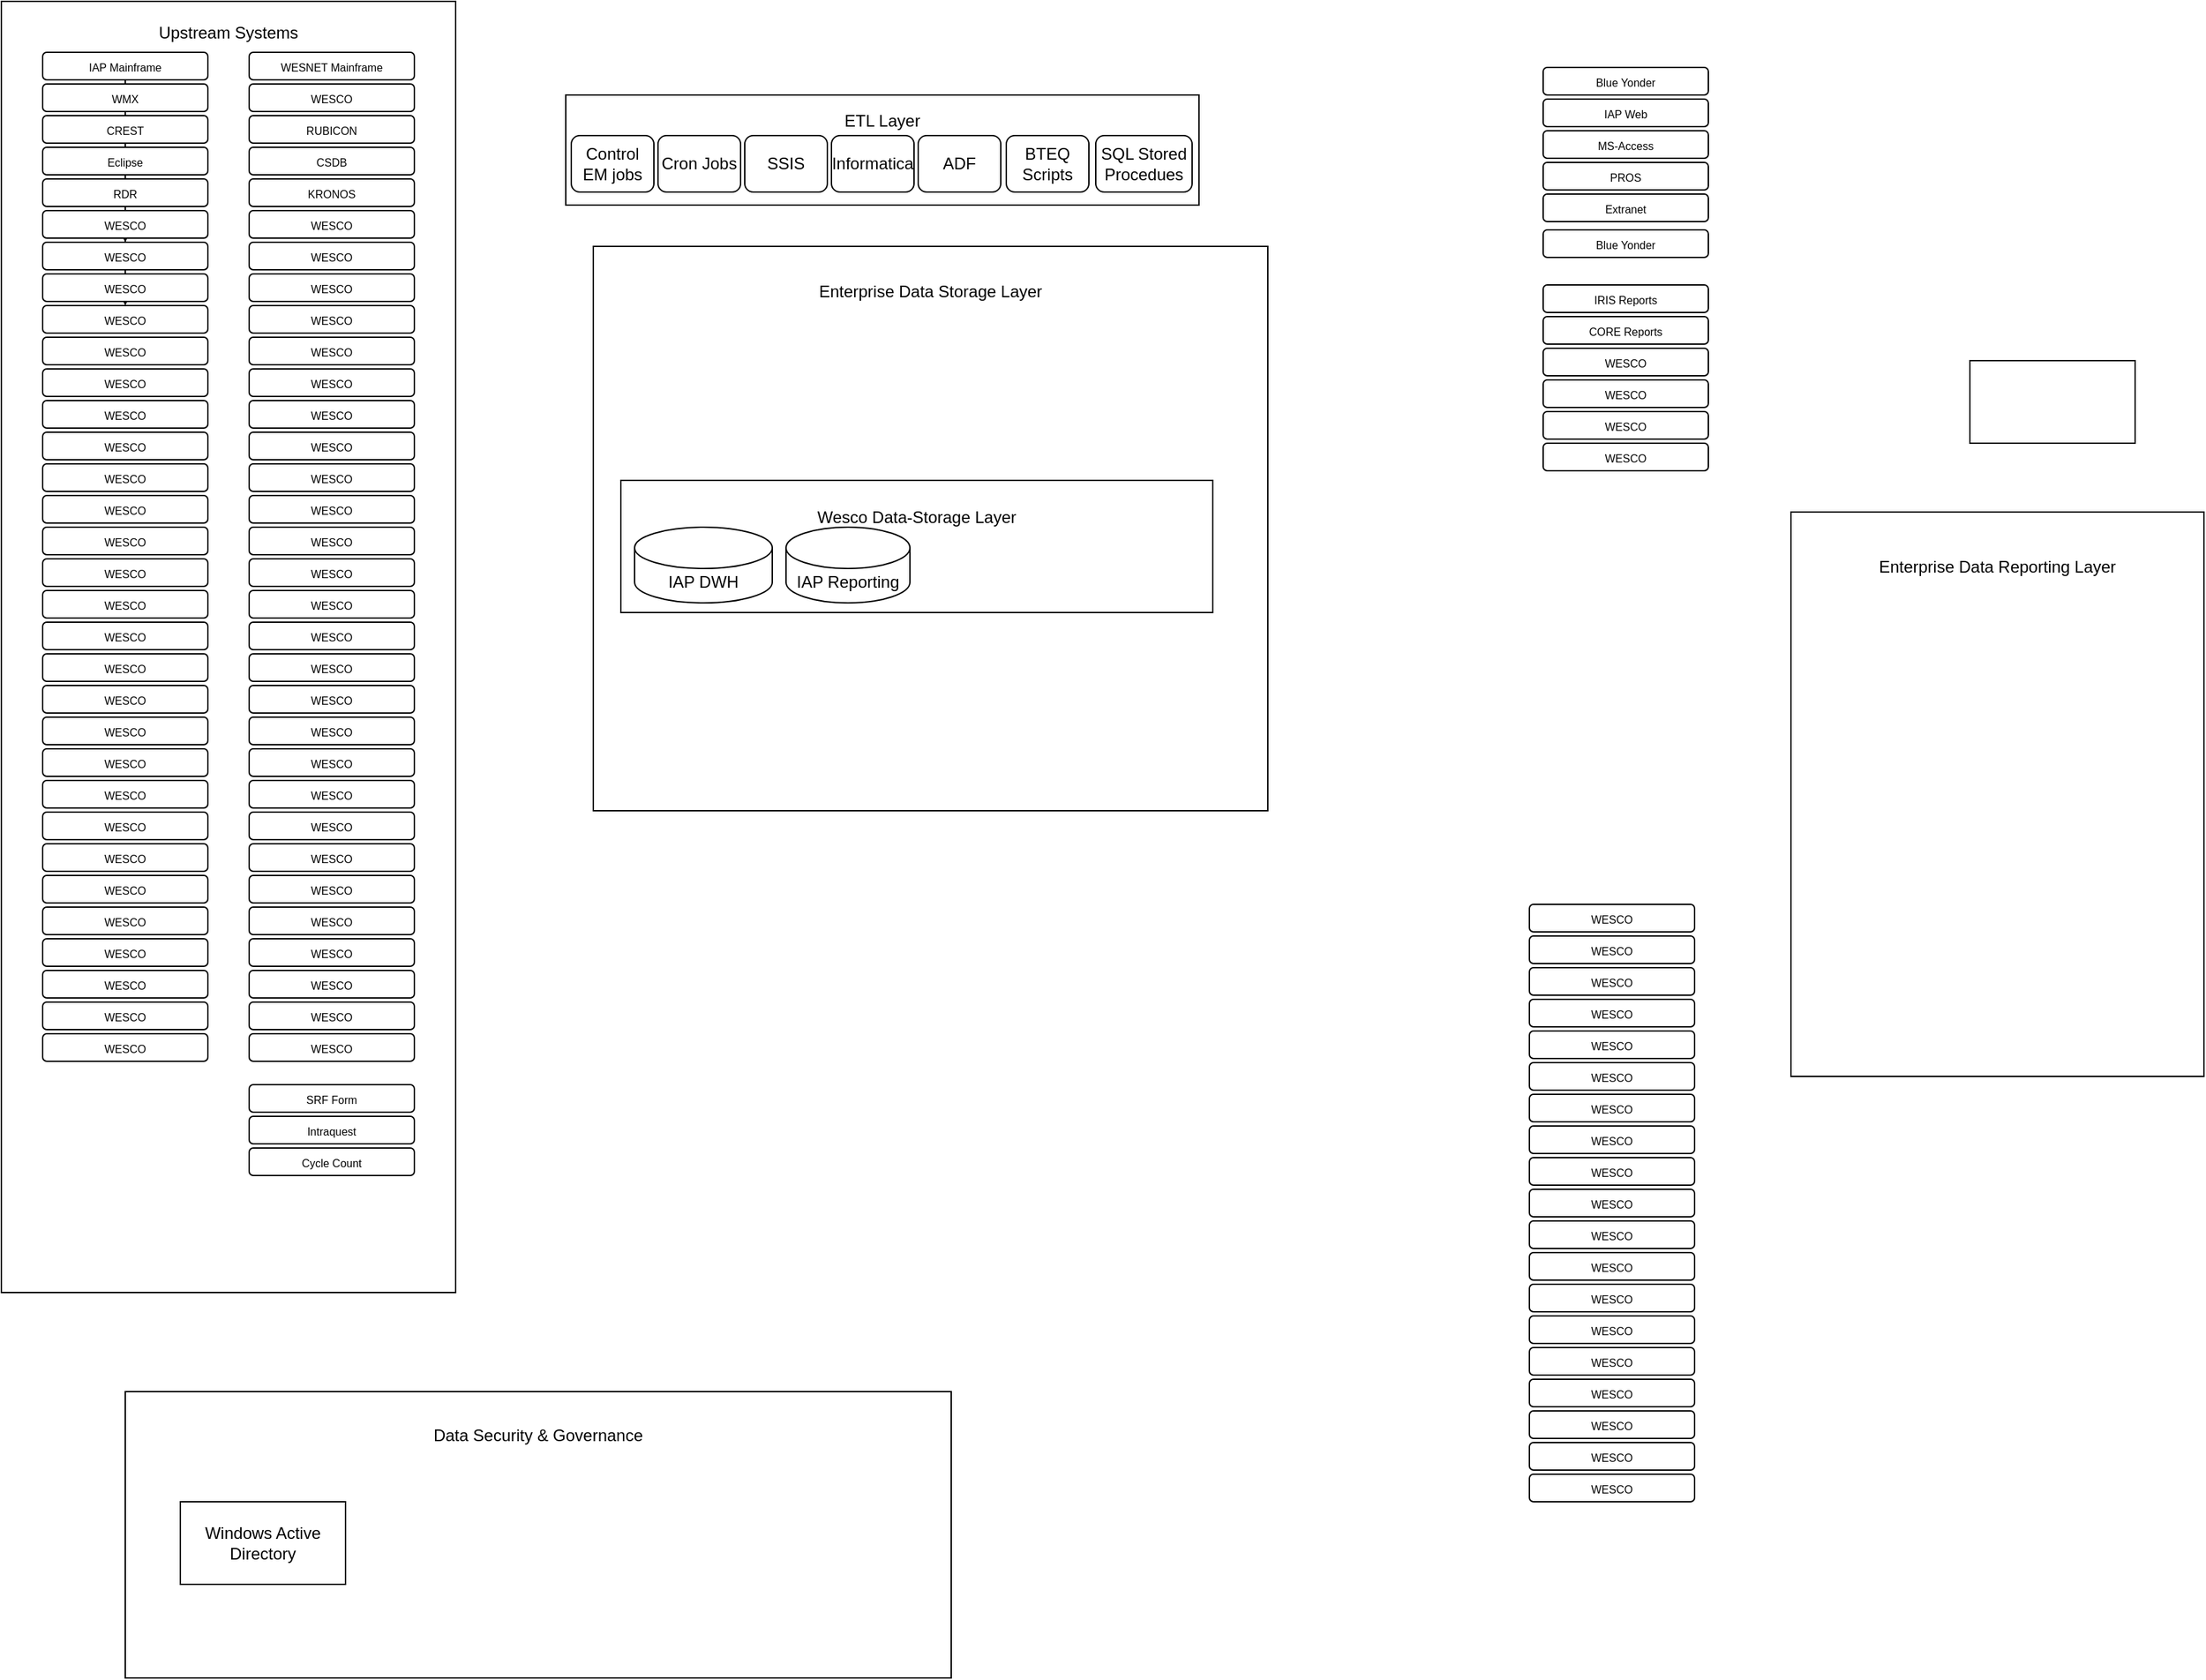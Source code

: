 <mxfile version="21.1.8" type="github">
  <diagram name="Page-1" id="ji-dvn0qjL40lko-ON4k">
    <mxGraphModel dx="1784" dy="596" grid="1" gridSize="10" guides="1" tooltips="1" connect="1" arrows="1" fold="1" page="1" pageScale="1" pageWidth="850" pageHeight="1100" math="0" shadow="0">
      <root>
        <mxCell id="0" />
        <mxCell id="1" parent="0" />
        <mxCell id="TrwFLLRDorfKgAdVW_bD-265" value="Upstream Systems&lt;br&gt;&lt;br&gt;&lt;br&gt;&lt;br&gt;&lt;br&gt;&lt;br&gt;&lt;br&gt;&lt;br&gt;&lt;br&gt;&lt;br&gt;&lt;br&gt;&lt;br&gt;&lt;br&gt;&lt;br&gt;&lt;br&gt;&lt;br&gt;&lt;br&gt;&lt;br&gt;&lt;br&gt;&lt;br&gt;&lt;br&gt;&lt;br&gt;&lt;br&gt;&lt;br&gt;&lt;br&gt;&lt;br&gt;&lt;br&gt;&lt;br&gt;&lt;br&gt;&lt;br&gt;&lt;br&gt;&lt;br&gt;&lt;br&gt;&lt;br&gt;&lt;br&gt;&lt;br&gt;&lt;br&gt;&lt;br&gt;&lt;br&gt;&lt;br&gt;&lt;br&gt;&lt;br&gt;&lt;br&gt;&lt;br&gt;&lt;br&gt;&lt;br&gt;&lt;br&gt;&lt;br&gt;&lt;br&gt;&lt;br&gt;&lt;br&gt;&lt;br&gt;&lt;br&gt;&lt;br&gt;&lt;br&gt;&lt;br&gt;&lt;br&gt;&lt;br&gt;&lt;br&gt;&lt;br&gt;&lt;br&gt;&lt;br&gt;&lt;br&gt;" style="rounded=0;whiteSpace=wrap;html=1;" vertex="1" parent="1">
          <mxGeometry x="-140" y="42" width="330" height="938" as="geometry" />
        </mxCell>
        <mxCell id="TrwFLLRDorfKgAdVW_bD-64" value="" style="edgeStyle=orthogonalEdgeStyle;rounded=0;orthogonalLoop=1;jettySize=auto;html=1;" edge="1" parent="1" source="sN8kw6bikd-ZLt6cQEY8-3" target="TrwFLLRDorfKgAdVW_bD-6">
          <mxGeometry relative="1" as="geometry" />
        </mxCell>
        <mxCell id="sN8kw6bikd-ZLt6cQEY8-3" value="&lt;font style=&quot;font-size: 8px;&quot;&gt;IAP Mainframe&lt;/font&gt;" style="rounded=1;whiteSpace=wrap;html=1;" parent="1" vertex="1">
          <mxGeometry x="-110" y="79" width="120" height="20" as="geometry" />
        </mxCell>
        <mxCell id="TrwFLLRDorfKgAdVW_bD-1" value="&lt;font style=&quot;font-size: 8px;&quot;&gt;WMX&lt;/font&gt;" style="rounded=1;whiteSpace=wrap;html=1;" vertex="1" parent="1">
          <mxGeometry x="-110" y="102" width="120" height="20" as="geometry" />
        </mxCell>
        <mxCell id="TrwFLLRDorfKgAdVW_bD-65" value="" style="edgeStyle=orthogonalEdgeStyle;rounded=0;orthogonalLoop=1;jettySize=auto;html=1;" edge="1" parent="1" source="TrwFLLRDorfKgAdVW_bD-2" target="TrwFLLRDorfKgAdVW_bD-8">
          <mxGeometry relative="1" as="geometry" />
        </mxCell>
        <mxCell id="TrwFLLRDorfKgAdVW_bD-2" value="&lt;font style=&quot;font-size: 8px;&quot;&gt;CREST&lt;/font&gt;" style="rounded=1;whiteSpace=wrap;html=1;" vertex="1" parent="1">
          <mxGeometry x="-110" y="125" width="120" height="20" as="geometry" />
        </mxCell>
        <mxCell id="TrwFLLRDorfKgAdVW_bD-3" value="&lt;font style=&quot;font-size: 8px;&quot;&gt;Eclipse&lt;/font&gt;" style="rounded=1;whiteSpace=wrap;html=1;" vertex="1" parent="1">
          <mxGeometry x="-110" y="148" width="120" height="20" as="geometry" />
        </mxCell>
        <mxCell id="TrwFLLRDorfKgAdVW_bD-4" value="&lt;font style=&quot;font-size: 8px;&quot;&gt;RDR&lt;/font&gt;" style="rounded=1;whiteSpace=wrap;html=1;" vertex="1" parent="1">
          <mxGeometry x="-110" y="171" width="120" height="20" as="geometry" />
        </mxCell>
        <mxCell id="TrwFLLRDorfKgAdVW_bD-5" value="&lt;font style=&quot;font-size: 8px;&quot;&gt;WESCO&lt;/font&gt;" style="rounded=1;whiteSpace=wrap;html=1;" vertex="1" parent="1">
          <mxGeometry x="-110" y="194" width="120" height="20" as="geometry" />
        </mxCell>
        <mxCell id="TrwFLLRDorfKgAdVW_bD-6" value="&lt;font style=&quot;font-size: 8px;&quot;&gt;WESCO&lt;/font&gt;" style="rounded=1;whiteSpace=wrap;html=1;" vertex="1" parent="1">
          <mxGeometry x="-110" y="217" width="120" height="20" as="geometry" />
        </mxCell>
        <mxCell id="TrwFLLRDorfKgAdVW_bD-7" value="&lt;font style=&quot;font-size: 8px;&quot;&gt;WESCO&lt;/font&gt;" style="rounded=1;whiteSpace=wrap;html=1;" vertex="1" parent="1">
          <mxGeometry x="-110" y="240" width="120" height="20" as="geometry" />
        </mxCell>
        <mxCell id="TrwFLLRDorfKgAdVW_bD-8" value="&lt;font style=&quot;font-size: 8px;&quot;&gt;WESCO&lt;/font&gt;" style="rounded=1;whiteSpace=wrap;html=1;" vertex="1" parent="1">
          <mxGeometry x="-110" y="263" width="120" height="20" as="geometry" />
        </mxCell>
        <mxCell id="TrwFLLRDorfKgAdVW_bD-9" value="&lt;font style=&quot;font-size: 8px;&quot;&gt;WESCO&lt;/font&gt;" style="rounded=1;whiteSpace=wrap;html=1;" vertex="1" parent="1">
          <mxGeometry x="-110" y="286" width="120" height="20" as="geometry" />
        </mxCell>
        <mxCell id="TrwFLLRDorfKgAdVW_bD-10" value="&lt;font style=&quot;font-size: 8px;&quot;&gt;WESCO&lt;/font&gt;" style="rounded=1;whiteSpace=wrap;html=1;" vertex="1" parent="1">
          <mxGeometry x="-110" y="309" width="120" height="20" as="geometry" />
        </mxCell>
        <mxCell id="TrwFLLRDorfKgAdVW_bD-11" value="&lt;font style=&quot;font-size: 8px;&quot;&gt;WESCO&lt;/font&gt;" style="rounded=1;whiteSpace=wrap;html=1;" vertex="1" parent="1">
          <mxGeometry x="-110" y="332" width="120" height="20" as="geometry" />
        </mxCell>
        <mxCell id="TrwFLLRDorfKgAdVW_bD-12" value="&lt;font style=&quot;font-size: 8px;&quot;&gt;WESCO&lt;/font&gt;" style="rounded=1;whiteSpace=wrap;html=1;" vertex="1" parent="1">
          <mxGeometry x="-110" y="355" width="120" height="20" as="geometry" />
        </mxCell>
        <mxCell id="TrwFLLRDorfKgAdVW_bD-13" value="&lt;font style=&quot;font-size: 8px;&quot;&gt;WESCO&lt;/font&gt;" style="rounded=1;whiteSpace=wrap;html=1;" vertex="1" parent="1">
          <mxGeometry x="-110" y="378" width="120" height="20" as="geometry" />
        </mxCell>
        <mxCell id="TrwFLLRDorfKgAdVW_bD-14" value="&lt;font style=&quot;font-size: 8px;&quot;&gt;WESCO&lt;/font&gt;" style="rounded=1;whiteSpace=wrap;html=1;" vertex="1" parent="1">
          <mxGeometry x="-110" y="401" width="120" height="20" as="geometry" />
        </mxCell>
        <mxCell id="TrwFLLRDorfKgAdVW_bD-15" value="&lt;font style=&quot;font-size: 8px;&quot;&gt;WESCO&lt;/font&gt;" style="rounded=1;whiteSpace=wrap;html=1;" vertex="1" parent="1">
          <mxGeometry x="-110" y="424" width="120" height="20" as="geometry" />
        </mxCell>
        <mxCell id="TrwFLLRDorfKgAdVW_bD-16" value="&lt;font style=&quot;font-size: 8px;&quot;&gt;WESCO&lt;/font&gt;" style="rounded=1;whiteSpace=wrap;html=1;" vertex="1" parent="1">
          <mxGeometry x="-110" y="447" width="120" height="20" as="geometry" />
        </mxCell>
        <mxCell id="TrwFLLRDorfKgAdVW_bD-17" value="&lt;font style=&quot;font-size: 8px;&quot;&gt;WESCO&lt;/font&gt;" style="rounded=1;whiteSpace=wrap;html=1;" vertex="1" parent="1">
          <mxGeometry x="-110" y="470" width="120" height="20" as="geometry" />
        </mxCell>
        <mxCell id="TrwFLLRDorfKgAdVW_bD-18" value="&lt;font style=&quot;font-size: 8px;&quot;&gt;WESCO&lt;/font&gt;" style="rounded=1;whiteSpace=wrap;html=1;" vertex="1" parent="1">
          <mxGeometry x="-110" y="493" width="120" height="20" as="geometry" />
        </mxCell>
        <mxCell id="TrwFLLRDorfKgAdVW_bD-19" value="&lt;font style=&quot;font-size: 8px;&quot;&gt;WESCO&lt;/font&gt;" style="rounded=1;whiteSpace=wrap;html=1;" vertex="1" parent="1">
          <mxGeometry x="-110" y="516" width="120" height="20" as="geometry" />
        </mxCell>
        <mxCell id="TrwFLLRDorfKgAdVW_bD-20" value="&lt;font style=&quot;font-size: 8px;&quot;&gt;WESCO&lt;/font&gt;" style="rounded=1;whiteSpace=wrap;html=1;" vertex="1" parent="1">
          <mxGeometry x="-110" y="539" width="120" height="20" as="geometry" />
        </mxCell>
        <mxCell id="TrwFLLRDorfKgAdVW_bD-21" value="&lt;font style=&quot;font-size: 8px;&quot;&gt;WESCO&lt;/font&gt;" style="rounded=1;whiteSpace=wrap;html=1;" vertex="1" parent="1">
          <mxGeometry x="-110" y="562" width="120" height="20" as="geometry" />
        </mxCell>
        <mxCell id="TrwFLLRDorfKgAdVW_bD-22" value="&lt;font style=&quot;font-size: 8px;&quot;&gt;WESCO&lt;/font&gt;" style="rounded=1;whiteSpace=wrap;html=1;" vertex="1" parent="1">
          <mxGeometry x="-110" y="585" width="120" height="20" as="geometry" />
        </mxCell>
        <mxCell id="TrwFLLRDorfKgAdVW_bD-23" value="&lt;font style=&quot;font-size: 8px;&quot;&gt;WESCO&lt;/font&gt;" style="rounded=1;whiteSpace=wrap;html=1;" vertex="1" parent="1">
          <mxGeometry x="-110" y="608" width="120" height="20" as="geometry" />
        </mxCell>
        <mxCell id="TrwFLLRDorfKgAdVW_bD-24" value="&lt;font style=&quot;font-size: 8px;&quot;&gt;WESCO&lt;/font&gt;" style="rounded=1;whiteSpace=wrap;html=1;" vertex="1" parent="1">
          <mxGeometry x="-110" y="631" width="120" height="20" as="geometry" />
        </mxCell>
        <mxCell id="TrwFLLRDorfKgAdVW_bD-25" value="&lt;font style=&quot;font-size: 8px;&quot;&gt;WESCO&lt;/font&gt;" style="rounded=1;whiteSpace=wrap;html=1;" vertex="1" parent="1">
          <mxGeometry x="-110" y="654" width="120" height="20" as="geometry" />
        </mxCell>
        <mxCell id="TrwFLLRDorfKgAdVW_bD-26" value="&lt;font style=&quot;font-size: 8px;&quot;&gt;WESCO&lt;/font&gt;" style="rounded=1;whiteSpace=wrap;html=1;" vertex="1" parent="1">
          <mxGeometry x="-110" y="677" width="120" height="20" as="geometry" />
        </mxCell>
        <mxCell id="TrwFLLRDorfKgAdVW_bD-27" value="&lt;font style=&quot;font-size: 8px;&quot;&gt;WESCO&lt;/font&gt;" style="rounded=1;whiteSpace=wrap;html=1;" vertex="1" parent="1">
          <mxGeometry x="-110" y="700" width="120" height="20" as="geometry" />
        </mxCell>
        <mxCell id="TrwFLLRDorfKgAdVW_bD-28" value="&lt;font style=&quot;font-size: 8px;&quot;&gt;WESCO&lt;/font&gt;" style="rounded=1;whiteSpace=wrap;html=1;" vertex="1" parent="1">
          <mxGeometry x="-110" y="723" width="120" height="20" as="geometry" />
        </mxCell>
        <mxCell id="TrwFLLRDorfKgAdVW_bD-29" value="&lt;font style=&quot;font-size: 8px;&quot;&gt;WESCO&lt;/font&gt;" style="rounded=1;whiteSpace=wrap;html=1;" vertex="1" parent="1">
          <mxGeometry x="-110" y="746" width="120" height="20" as="geometry" />
        </mxCell>
        <mxCell id="TrwFLLRDorfKgAdVW_bD-30" value="&lt;font style=&quot;font-size: 8px;&quot;&gt;WESCO&lt;/font&gt;" style="rounded=1;whiteSpace=wrap;html=1;" vertex="1" parent="1">
          <mxGeometry x="-110" y="769" width="120" height="20" as="geometry" />
        </mxCell>
        <mxCell id="TrwFLLRDorfKgAdVW_bD-31" value="&lt;font style=&quot;font-size: 8px;&quot;&gt;WESCO&lt;/font&gt;" style="rounded=1;whiteSpace=wrap;html=1;" vertex="1" parent="1">
          <mxGeometry x="-110" y="792" width="120" height="20" as="geometry" />
        </mxCell>
        <mxCell id="TrwFLLRDorfKgAdVW_bD-32" value="&lt;font style=&quot;font-size: 8px;&quot;&gt;WESNET Mainframe&lt;/font&gt;" style="rounded=1;whiteSpace=wrap;html=1;" vertex="1" parent="1">
          <mxGeometry x="40" y="79" width="120" height="20" as="geometry" />
        </mxCell>
        <mxCell id="TrwFLLRDorfKgAdVW_bD-33" value="&lt;font style=&quot;font-size: 8px;&quot;&gt;WESCO&lt;/font&gt;" style="rounded=1;whiteSpace=wrap;html=1;" vertex="1" parent="1">
          <mxGeometry x="40" y="102" width="120" height="20" as="geometry" />
        </mxCell>
        <mxCell id="TrwFLLRDorfKgAdVW_bD-34" value="&lt;font style=&quot;font-size: 8px;&quot;&gt;RUBICON&lt;/font&gt;" style="rounded=1;whiteSpace=wrap;html=1;" vertex="1" parent="1">
          <mxGeometry x="40" y="125" width="120" height="20" as="geometry" />
        </mxCell>
        <mxCell id="TrwFLLRDorfKgAdVW_bD-35" value="&lt;font style=&quot;font-size: 8px;&quot;&gt;CSDB&lt;/font&gt;" style="rounded=1;whiteSpace=wrap;html=1;" vertex="1" parent="1">
          <mxGeometry x="40" y="148" width="120" height="20" as="geometry" />
        </mxCell>
        <mxCell id="TrwFLLRDorfKgAdVW_bD-36" value="&lt;font style=&quot;font-size: 8px;&quot;&gt;KRONOS&lt;/font&gt;" style="rounded=1;whiteSpace=wrap;html=1;" vertex="1" parent="1">
          <mxGeometry x="40" y="171" width="120" height="20" as="geometry" />
        </mxCell>
        <mxCell id="TrwFLLRDorfKgAdVW_bD-37" value="&lt;font style=&quot;font-size: 8px;&quot;&gt;WESCO&lt;/font&gt;" style="rounded=1;whiteSpace=wrap;html=1;" vertex="1" parent="1">
          <mxGeometry x="40" y="194" width="120" height="20" as="geometry" />
        </mxCell>
        <mxCell id="TrwFLLRDorfKgAdVW_bD-38" value="&lt;font style=&quot;font-size: 8px;&quot;&gt;WESCO&lt;/font&gt;" style="rounded=1;whiteSpace=wrap;html=1;" vertex="1" parent="1">
          <mxGeometry x="40" y="217" width="120" height="20" as="geometry" />
        </mxCell>
        <mxCell id="TrwFLLRDorfKgAdVW_bD-39" value="&lt;font style=&quot;font-size: 8px;&quot;&gt;WESCO&lt;/font&gt;" style="rounded=1;whiteSpace=wrap;html=1;" vertex="1" parent="1">
          <mxGeometry x="40" y="240" width="120" height="20" as="geometry" />
        </mxCell>
        <mxCell id="TrwFLLRDorfKgAdVW_bD-40" value="&lt;font style=&quot;font-size: 8px;&quot;&gt;WESCO&lt;/font&gt;" style="rounded=1;whiteSpace=wrap;html=1;" vertex="1" parent="1">
          <mxGeometry x="40" y="263" width="120" height="20" as="geometry" />
        </mxCell>
        <mxCell id="TrwFLLRDorfKgAdVW_bD-41" value="&lt;font style=&quot;font-size: 8px;&quot;&gt;WESCO&lt;/font&gt;" style="rounded=1;whiteSpace=wrap;html=1;" vertex="1" parent="1">
          <mxGeometry x="40" y="286" width="120" height="20" as="geometry" />
        </mxCell>
        <mxCell id="TrwFLLRDorfKgAdVW_bD-42" value="&lt;font style=&quot;font-size: 8px;&quot;&gt;WESCO&lt;/font&gt;" style="rounded=1;whiteSpace=wrap;html=1;" vertex="1" parent="1">
          <mxGeometry x="40" y="309" width="120" height="20" as="geometry" />
        </mxCell>
        <mxCell id="TrwFLLRDorfKgAdVW_bD-43" value="&lt;font style=&quot;font-size: 8px;&quot;&gt;WESCO&lt;/font&gt;" style="rounded=1;whiteSpace=wrap;html=1;" vertex="1" parent="1">
          <mxGeometry x="40" y="332" width="120" height="20" as="geometry" />
        </mxCell>
        <mxCell id="TrwFLLRDorfKgAdVW_bD-44" value="&lt;font style=&quot;font-size: 8px;&quot;&gt;WESCO&lt;/font&gt;" style="rounded=1;whiteSpace=wrap;html=1;" vertex="1" parent="1">
          <mxGeometry x="40" y="355" width="120" height="20" as="geometry" />
        </mxCell>
        <mxCell id="TrwFLLRDorfKgAdVW_bD-45" value="&lt;font style=&quot;font-size: 8px;&quot;&gt;WESCO&lt;/font&gt;" style="rounded=1;whiteSpace=wrap;html=1;" vertex="1" parent="1">
          <mxGeometry x="40" y="378" width="120" height="20" as="geometry" />
        </mxCell>
        <mxCell id="TrwFLLRDorfKgAdVW_bD-46" value="&lt;font style=&quot;font-size: 8px;&quot;&gt;WESCO&lt;/font&gt;" style="rounded=1;whiteSpace=wrap;html=1;" vertex="1" parent="1">
          <mxGeometry x="40" y="401" width="120" height="20" as="geometry" />
        </mxCell>
        <mxCell id="TrwFLLRDorfKgAdVW_bD-47" value="&lt;font style=&quot;font-size: 8px;&quot;&gt;WESCO&lt;/font&gt;" style="rounded=1;whiteSpace=wrap;html=1;" vertex="1" parent="1">
          <mxGeometry x="40" y="424" width="120" height="20" as="geometry" />
        </mxCell>
        <mxCell id="TrwFLLRDorfKgAdVW_bD-48" value="&lt;font style=&quot;font-size: 8px;&quot;&gt;WESCO&lt;/font&gt;" style="rounded=1;whiteSpace=wrap;html=1;" vertex="1" parent="1">
          <mxGeometry x="40" y="447" width="120" height="20" as="geometry" />
        </mxCell>
        <mxCell id="TrwFLLRDorfKgAdVW_bD-49" value="&lt;font style=&quot;font-size: 8px;&quot;&gt;WESCO&lt;/font&gt;" style="rounded=1;whiteSpace=wrap;html=1;" vertex="1" parent="1">
          <mxGeometry x="40" y="470" width="120" height="20" as="geometry" />
        </mxCell>
        <mxCell id="TrwFLLRDorfKgAdVW_bD-50" value="&lt;font style=&quot;font-size: 8px;&quot;&gt;WESCO&lt;/font&gt;" style="rounded=1;whiteSpace=wrap;html=1;" vertex="1" parent="1">
          <mxGeometry x="40" y="493" width="120" height="20" as="geometry" />
        </mxCell>
        <mxCell id="TrwFLLRDorfKgAdVW_bD-51" value="&lt;font style=&quot;font-size: 8px;&quot;&gt;WESCO&lt;/font&gt;" style="rounded=1;whiteSpace=wrap;html=1;" vertex="1" parent="1">
          <mxGeometry x="40" y="516" width="120" height="20" as="geometry" />
        </mxCell>
        <mxCell id="TrwFLLRDorfKgAdVW_bD-52" value="&lt;font style=&quot;font-size: 8px;&quot;&gt;WESCO&lt;/font&gt;" style="rounded=1;whiteSpace=wrap;html=1;" vertex="1" parent="1">
          <mxGeometry x="40" y="539" width="120" height="20" as="geometry" />
        </mxCell>
        <mxCell id="TrwFLLRDorfKgAdVW_bD-53" value="&lt;font style=&quot;font-size: 8px;&quot;&gt;WESCO&lt;/font&gt;" style="rounded=1;whiteSpace=wrap;html=1;" vertex="1" parent="1">
          <mxGeometry x="40" y="562" width="120" height="20" as="geometry" />
        </mxCell>
        <mxCell id="TrwFLLRDorfKgAdVW_bD-54" value="&lt;font style=&quot;font-size: 8px;&quot;&gt;WESCO&lt;/font&gt;" style="rounded=1;whiteSpace=wrap;html=1;" vertex="1" parent="1">
          <mxGeometry x="40" y="585" width="120" height="20" as="geometry" />
        </mxCell>
        <mxCell id="TrwFLLRDorfKgAdVW_bD-55" value="&lt;font style=&quot;font-size: 8px;&quot;&gt;WESCO&lt;/font&gt;" style="rounded=1;whiteSpace=wrap;html=1;" vertex="1" parent="1">
          <mxGeometry x="40" y="608" width="120" height="20" as="geometry" />
        </mxCell>
        <mxCell id="TrwFLLRDorfKgAdVW_bD-56" value="&lt;font style=&quot;font-size: 8px;&quot;&gt;WESCO&lt;/font&gt;" style="rounded=1;whiteSpace=wrap;html=1;" vertex="1" parent="1">
          <mxGeometry x="40" y="631" width="120" height="20" as="geometry" />
        </mxCell>
        <mxCell id="TrwFLLRDorfKgAdVW_bD-57" value="&lt;font style=&quot;font-size: 8px;&quot;&gt;WESCO&lt;/font&gt;" style="rounded=1;whiteSpace=wrap;html=1;" vertex="1" parent="1">
          <mxGeometry x="40" y="654" width="120" height="20" as="geometry" />
        </mxCell>
        <mxCell id="TrwFLLRDorfKgAdVW_bD-58" value="&lt;font style=&quot;font-size: 8px;&quot;&gt;WESCO&lt;/font&gt;" style="rounded=1;whiteSpace=wrap;html=1;" vertex="1" parent="1">
          <mxGeometry x="40" y="677" width="120" height="20" as="geometry" />
        </mxCell>
        <mxCell id="TrwFLLRDorfKgAdVW_bD-59" value="&lt;font style=&quot;font-size: 8px;&quot;&gt;WESCO&lt;/font&gt;" style="rounded=1;whiteSpace=wrap;html=1;" vertex="1" parent="1">
          <mxGeometry x="40" y="700" width="120" height="20" as="geometry" />
        </mxCell>
        <mxCell id="TrwFLLRDorfKgAdVW_bD-60" value="&lt;font style=&quot;font-size: 8px;&quot;&gt;WESCO&lt;/font&gt;" style="rounded=1;whiteSpace=wrap;html=1;" vertex="1" parent="1">
          <mxGeometry x="40" y="723" width="120" height="20" as="geometry" />
        </mxCell>
        <mxCell id="TrwFLLRDorfKgAdVW_bD-61" value="&lt;font style=&quot;font-size: 8px;&quot;&gt;WESCO&lt;/font&gt;" style="rounded=1;whiteSpace=wrap;html=1;" vertex="1" parent="1">
          <mxGeometry x="40" y="746" width="120" height="20" as="geometry" />
        </mxCell>
        <mxCell id="TrwFLLRDorfKgAdVW_bD-62" value="&lt;font style=&quot;font-size: 8px;&quot;&gt;WESCO&lt;/font&gt;" style="rounded=1;whiteSpace=wrap;html=1;" vertex="1" parent="1">
          <mxGeometry x="40" y="769" width="120" height="20" as="geometry" />
        </mxCell>
        <mxCell id="TrwFLLRDorfKgAdVW_bD-63" value="&lt;font style=&quot;font-size: 8px;&quot;&gt;WESCO&lt;/font&gt;" style="rounded=1;whiteSpace=wrap;html=1;" vertex="1" parent="1">
          <mxGeometry x="40" y="792" width="120" height="20" as="geometry" />
        </mxCell>
        <mxCell id="TrwFLLRDorfKgAdVW_bD-196" value="&lt;font style=&quot;font-size: 8px;&quot;&gt;Blue Yonder&lt;/font&gt;" style="rounded=1;whiteSpace=wrap;html=1;" vertex="1" parent="1">
          <mxGeometry x="980" y="90" width="120" height="20" as="geometry" />
        </mxCell>
        <mxCell id="TrwFLLRDorfKgAdVW_bD-197" value="&lt;font style=&quot;font-size: 8px;&quot;&gt;IAP Web&lt;/font&gt;" style="rounded=1;whiteSpace=wrap;html=1;" vertex="1" parent="1">
          <mxGeometry x="980" y="113" width="120" height="20" as="geometry" />
        </mxCell>
        <mxCell id="TrwFLLRDorfKgAdVW_bD-198" value="&lt;font style=&quot;font-size: 8px;&quot;&gt;MS-Access&lt;/font&gt;" style="rounded=1;whiteSpace=wrap;html=1;" vertex="1" parent="1">
          <mxGeometry x="980" y="136" width="120" height="20" as="geometry" />
        </mxCell>
        <mxCell id="TrwFLLRDorfKgAdVW_bD-199" value="&lt;font style=&quot;font-size: 8px;&quot;&gt;PROS&lt;/font&gt;" style="rounded=1;whiteSpace=wrap;html=1;" vertex="1" parent="1">
          <mxGeometry x="980" y="159" width="120" height="20" as="geometry" />
        </mxCell>
        <mxCell id="TrwFLLRDorfKgAdVW_bD-200" value="&lt;font style=&quot;font-size: 8px;&quot;&gt;Extranet&lt;/font&gt;" style="rounded=1;whiteSpace=wrap;html=1;" vertex="1" parent="1">
          <mxGeometry x="980" y="182" width="120" height="20" as="geometry" />
        </mxCell>
        <mxCell id="TrwFLLRDorfKgAdVW_bD-201" value="&lt;font style=&quot;font-size: 8px;&quot;&gt;SRF Form&lt;/font&gt;" style="rounded=1;whiteSpace=wrap;html=1;" vertex="1" parent="1">
          <mxGeometry x="40" y="829" width="120" height="20" as="geometry" />
        </mxCell>
        <mxCell id="TrwFLLRDorfKgAdVW_bD-202" value="&lt;font style=&quot;font-size: 8px;&quot;&gt;Intraquest&lt;/font&gt;" style="rounded=1;whiteSpace=wrap;html=1;" vertex="1" parent="1">
          <mxGeometry x="40" y="852" width="120" height="20" as="geometry" />
        </mxCell>
        <mxCell id="TrwFLLRDorfKgAdVW_bD-203" value="&lt;font style=&quot;font-size: 8px;&quot;&gt;Cycle Count&lt;/font&gt;" style="rounded=1;whiteSpace=wrap;html=1;" vertex="1" parent="1">
          <mxGeometry x="40" y="875" width="120" height="20" as="geometry" />
        </mxCell>
        <object label="&lt;font style=&quot;font-size: 8px;&quot;&gt;IRIS Reports&lt;/font&gt;" Info="IRIS Reports is very important for Warehouse Management. These are used by internal warehouse management team as well as some reports directly goto customers. The files for IRIS reports are built in SSRS. The stored procedures are used to built the data and then the SSRS is used to create the reports as well as it is used to send it. The reports are triggered through Control-EM jobs. A total of 2423 reports are present in SSRS." id="TrwFLLRDorfKgAdVW_bD-204">
          <mxCell style="rounded=1;whiteSpace=wrap;html=1;" vertex="1" parent="1">
            <mxGeometry x="980" y="248" width="120" height="20" as="geometry" />
          </mxCell>
        </object>
        <mxCell id="TrwFLLRDorfKgAdVW_bD-205" value="&lt;font style=&quot;font-size: 8px;&quot;&gt;CORE Reports&lt;/font&gt;" style="rounded=1;whiteSpace=wrap;html=1;" vertex="1" parent="1">
          <mxGeometry x="980" y="271" width="120" height="20" as="geometry" />
        </mxCell>
        <mxCell id="TrwFLLRDorfKgAdVW_bD-206" value="&lt;font style=&quot;font-size: 8px;&quot;&gt;WESCO&lt;/font&gt;" style="rounded=1;whiteSpace=wrap;html=1;" vertex="1" parent="1">
          <mxGeometry x="980" y="294" width="120" height="20" as="geometry" />
        </mxCell>
        <mxCell id="TrwFLLRDorfKgAdVW_bD-207" value="&lt;font style=&quot;font-size: 8px;&quot;&gt;WESCO&lt;/font&gt;" style="rounded=1;whiteSpace=wrap;html=1;" vertex="1" parent="1">
          <mxGeometry x="980" y="317" width="120" height="20" as="geometry" />
        </mxCell>
        <mxCell id="TrwFLLRDorfKgAdVW_bD-208" value="&lt;font style=&quot;font-size: 8px;&quot;&gt;WESCO&lt;/font&gt;" style="rounded=1;whiteSpace=wrap;html=1;" vertex="1" parent="1">
          <mxGeometry x="980" y="340" width="120" height="20" as="geometry" />
        </mxCell>
        <mxCell id="TrwFLLRDorfKgAdVW_bD-209" value="&lt;font style=&quot;font-size: 8px;&quot;&gt;WESCO&lt;/font&gt;" style="rounded=1;whiteSpace=wrap;html=1;" vertex="1" parent="1">
          <mxGeometry x="980" y="363" width="120" height="20" as="geometry" />
        </mxCell>
        <mxCell id="TrwFLLRDorfKgAdVW_bD-210" value="&lt;font style=&quot;font-size: 8px;&quot;&gt;WESCO&lt;/font&gt;" style="rounded=1;whiteSpace=wrap;html=1;" vertex="1" parent="1">
          <mxGeometry x="970" y="698" width="120" height="20" as="geometry" />
        </mxCell>
        <mxCell id="TrwFLLRDorfKgAdVW_bD-211" value="&lt;font style=&quot;font-size: 8px;&quot;&gt;WESCO&lt;/font&gt;" style="rounded=1;whiteSpace=wrap;html=1;" vertex="1" parent="1">
          <mxGeometry x="970" y="721" width="120" height="20" as="geometry" />
        </mxCell>
        <mxCell id="TrwFLLRDorfKgAdVW_bD-212" value="&lt;font style=&quot;font-size: 8px;&quot;&gt;WESCO&lt;/font&gt;" style="rounded=1;whiteSpace=wrap;html=1;" vertex="1" parent="1">
          <mxGeometry x="970" y="744" width="120" height="20" as="geometry" />
        </mxCell>
        <mxCell id="TrwFLLRDorfKgAdVW_bD-213" value="&lt;font style=&quot;font-size: 8px;&quot;&gt;WESCO&lt;/font&gt;" style="rounded=1;whiteSpace=wrap;html=1;" vertex="1" parent="1">
          <mxGeometry x="970" y="767" width="120" height="20" as="geometry" />
        </mxCell>
        <mxCell id="TrwFLLRDorfKgAdVW_bD-214" value="&lt;font style=&quot;font-size: 8px;&quot;&gt;WESCO&lt;/font&gt;" style="rounded=1;whiteSpace=wrap;html=1;" vertex="1" parent="1">
          <mxGeometry x="970" y="790" width="120" height="20" as="geometry" />
        </mxCell>
        <mxCell id="TrwFLLRDorfKgAdVW_bD-215" value="&lt;font style=&quot;font-size: 8px;&quot;&gt;WESCO&lt;/font&gt;" style="rounded=1;whiteSpace=wrap;html=1;" vertex="1" parent="1">
          <mxGeometry x="970" y="813" width="120" height="20" as="geometry" />
        </mxCell>
        <mxCell id="TrwFLLRDorfKgAdVW_bD-216" value="&lt;font style=&quot;font-size: 8px;&quot;&gt;WESCO&lt;/font&gt;" style="rounded=1;whiteSpace=wrap;html=1;" vertex="1" parent="1">
          <mxGeometry x="970" y="836" width="120" height="20" as="geometry" />
        </mxCell>
        <mxCell id="TrwFLLRDorfKgAdVW_bD-217" value="&lt;font style=&quot;font-size: 8px;&quot;&gt;WESCO&lt;/font&gt;" style="rounded=1;whiteSpace=wrap;html=1;" vertex="1" parent="1">
          <mxGeometry x="970" y="859" width="120" height="20" as="geometry" />
        </mxCell>
        <mxCell id="TrwFLLRDorfKgAdVW_bD-218" value="&lt;font style=&quot;font-size: 8px;&quot;&gt;WESCO&lt;/font&gt;" style="rounded=1;whiteSpace=wrap;html=1;" vertex="1" parent="1">
          <mxGeometry x="970" y="882" width="120" height="20" as="geometry" />
        </mxCell>
        <mxCell id="TrwFLLRDorfKgAdVW_bD-219" value="&lt;font style=&quot;font-size: 8px;&quot;&gt;WESCO&lt;/font&gt;" style="rounded=1;whiteSpace=wrap;html=1;" vertex="1" parent="1">
          <mxGeometry x="970" y="905" width="120" height="20" as="geometry" />
        </mxCell>
        <mxCell id="TrwFLLRDorfKgAdVW_bD-220" value="&lt;font style=&quot;font-size: 8px;&quot;&gt;WESCO&lt;/font&gt;" style="rounded=1;whiteSpace=wrap;html=1;" vertex="1" parent="1">
          <mxGeometry x="970" y="928" width="120" height="20" as="geometry" />
        </mxCell>
        <mxCell id="TrwFLLRDorfKgAdVW_bD-221" value="&lt;font style=&quot;font-size: 8px;&quot;&gt;WESCO&lt;/font&gt;" style="rounded=1;whiteSpace=wrap;html=1;" vertex="1" parent="1">
          <mxGeometry x="970" y="951" width="120" height="20" as="geometry" />
        </mxCell>
        <mxCell id="TrwFLLRDorfKgAdVW_bD-222" value="&lt;font style=&quot;font-size: 8px;&quot;&gt;WESCO&lt;/font&gt;" style="rounded=1;whiteSpace=wrap;html=1;" vertex="1" parent="1">
          <mxGeometry x="970" y="974" width="120" height="20" as="geometry" />
        </mxCell>
        <mxCell id="TrwFLLRDorfKgAdVW_bD-223" value="&lt;font style=&quot;font-size: 8px;&quot;&gt;WESCO&lt;/font&gt;" style="rounded=1;whiteSpace=wrap;html=1;" vertex="1" parent="1">
          <mxGeometry x="970" y="997" width="120" height="20" as="geometry" />
        </mxCell>
        <mxCell id="TrwFLLRDorfKgAdVW_bD-224" value="&lt;font style=&quot;font-size: 8px;&quot;&gt;WESCO&lt;/font&gt;" style="rounded=1;whiteSpace=wrap;html=1;" vertex="1" parent="1">
          <mxGeometry x="970" y="1020" width="120" height="20" as="geometry" />
        </mxCell>
        <mxCell id="TrwFLLRDorfKgAdVW_bD-225" value="&lt;font style=&quot;font-size: 8px;&quot;&gt;WESCO&lt;/font&gt;" style="rounded=1;whiteSpace=wrap;html=1;" vertex="1" parent="1">
          <mxGeometry x="970" y="1043" width="120" height="20" as="geometry" />
        </mxCell>
        <mxCell id="TrwFLLRDorfKgAdVW_bD-226" value="&lt;font style=&quot;font-size: 8px;&quot;&gt;WESCO&lt;/font&gt;" style="rounded=1;whiteSpace=wrap;html=1;" vertex="1" parent="1">
          <mxGeometry x="970" y="1066" width="120" height="20" as="geometry" />
        </mxCell>
        <mxCell id="TrwFLLRDorfKgAdVW_bD-227" value="&lt;font style=&quot;font-size: 8px;&quot;&gt;WESCO&lt;/font&gt;" style="rounded=1;whiteSpace=wrap;html=1;" vertex="1" parent="1">
          <mxGeometry x="970" y="1089" width="120" height="20" as="geometry" />
        </mxCell>
        <mxCell id="TrwFLLRDorfKgAdVW_bD-228" value="&lt;font style=&quot;font-size: 8px;&quot;&gt;WESCO&lt;/font&gt;" style="rounded=1;whiteSpace=wrap;html=1;" vertex="1" parent="1">
          <mxGeometry x="970" y="1112" width="120" height="20" as="geometry" />
        </mxCell>
        <mxCell id="TrwFLLRDorfKgAdVW_bD-234" value="&lt;font style=&quot;font-size: 8px;&quot;&gt;Blue Yonder&lt;/font&gt;" style="rounded=1;whiteSpace=wrap;html=1;" vertex="1" parent="1">
          <mxGeometry x="980" y="208" width="120" height="20" as="geometry" />
        </mxCell>
        <mxCell id="TrwFLLRDorfKgAdVW_bD-250" value="" style="group" vertex="1" connectable="0" parent="1">
          <mxGeometry x="270" y="110" width="460" height="80" as="geometry" />
        </mxCell>
        <object label="ETL Layer&lt;br&gt;&lt;br&gt;&lt;br&gt;&lt;br&gt;" Name="ETL Layer" Info="There are multiple technologies which forms the ETL layer for the data platform. For Anixter, it is the SQL Stored Procedures as well as SSIS packages which are mostly used to perform ETL. Control-EM is used as a workflow scheduler." id="TrwFLLRDorfKgAdVW_bD-243">
          <mxCell style="rounded=0;whiteSpace=wrap;html=1;" vertex="1" parent="TrwFLLRDorfKgAdVW_bD-250">
            <mxGeometry width="460" height="80" as="geometry" />
          </mxCell>
        </object>
        <mxCell id="TrwFLLRDorfKgAdVW_bD-242" value="Control&lt;br&gt;EM jobs" style="rounded=1;whiteSpace=wrap;html=1;" vertex="1" parent="TrwFLLRDorfKgAdVW_bD-250">
          <mxGeometry x="4" y="29.5" width="60" height="41" as="geometry" />
        </mxCell>
        <mxCell id="TrwFLLRDorfKgAdVW_bD-244" value="Cron Jobs" style="rounded=1;whiteSpace=wrap;html=1;" vertex="1" parent="TrwFLLRDorfKgAdVW_bD-250">
          <mxGeometry x="67" y="29.5" width="60" height="41" as="geometry" />
        </mxCell>
        <mxCell id="TrwFLLRDorfKgAdVW_bD-245" value="SSIS" style="rounded=1;whiteSpace=wrap;html=1;" vertex="1" parent="TrwFLLRDorfKgAdVW_bD-250">
          <mxGeometry x="130" y="29.5" width="60" height="41" as="geometry" />
        </mxCell>
        <mxCell id="TrwFLLRDorfKgAdVW_bD-246" value="Informatica" style="rounded=1;whiteSpace=wrap;html=1;" vertex="1" parent="TrwFLLRDorfKgAdVW_bD-250">
          <mxGeometry x="193" y="29.5" width="60" height="41" as="geometry" />
        </mxCell>
        <mxCell id="TrwFLLRDorfKgAdVW_bD-247" value="ADF" style="rounded=1;whiteSpace=wrap;html=1;" vertex="1" parent="TrwFLLRDorfKgAdVW_bD-250">
          <mxGeometry x="256" y="29.5" width="60" height="41" as="geometry" />
        </mxCell>
        <mxCell id="TrwFLLRDorfKgAdVW_bD-248" value="BTEQ Scripts" style="rounded=1;whiteSpace=wrap;html=1;" vertex="1" parent="TrwFLLRDorfKgAdVW_bD-250">
          <mxGeometry x="320" y="29.5" width="60" height="41" as="geometry" />
        </mxCell>
        <mxCell id="TrwFLLRDorfKgAdVW_bD-249" value="SQL Stored Procedues" style="rounded=1;whiteSpace=wrap;html=1;" vertex="1" parent="TrwFLLRDorfKgAdVW_bD-250">
          <mxGeometry x="385" y="29.5" width="70" height="41" as="geometry" />
        </mxCell>
        <mxCell id="TrwFLLRDorfKgAdVW_bD-257" value="" style="group" vertex="1" connectable="0" parent="1">
          <mxGeometry x="330" y="520" width="430" height="96" as="geometry" />
        </mxCell>
        <mxCell id="TrwFLLRDorfKgAdVW_bD-258" value="Target Enterprise Data Platform Data Storage Layer&lt;br&gt;&lt;br&gt;&lt;br&gt;&lt;br&gt;" style="rounded=0;whiteSpace=wrap;html=1;" vertex="1" parent="TrwFLLRDorfKgAdVW_bD-257">
          <mxGeometry width="430" height="96" as="geometry" />
        </mxCell>
        <mxCell id="TrwFLLRDorfKgAdVW_bD-259" value="IAP Reporting" style="shape=cylinder3;whiteSpace=wrap;html=1;boundedLbl=1;backgroundOutline=1;size=15;" vertex="1" parent="TrwFLLRDorfKgAdVW_bD-257">
          <mxGeometry x="120" y="34" width="90" height="55" as="geometry" />
        </mxCell>
        <mxCell id="TrwFLLRDorfKgAdVW_bD-260" value="IAP DWH" style="shape=cylinder3;whiteSpace=wrap;html=1;boundedLbl=1;backgroundOutline=1;size=15;" vertex="1" parent="TrwFLLRDorfKgAdVW_bD-257">
          <mxGeometry x="10" y="34" width="100" height="55" as="geometry" />
        </mxCell>
        <mxCell id="TrwFLLRDorfKgAdVW_bD-252" value="" style="group" vertex="1" connectable="0" parent="1">
          <mxGeometry x="330" y="260" width="430" height="96" as="geometry" />
        </mxCell>
        <mxCell id="TrwFLLRDorfKgAdVW_bD-238" value="Anixter Data-Storage Layer&lt;br&gt;&lt;br&gt;&lt;br&gt;&lt;br&gt;&lt;br&gt;" style="rounded=0;whiteSpace=wrap;html=1;" vertex="1" parent="TrwFLLRDorfKgAdVW_bD-252">
          <mxGeometry width="430" height="96" as="geometry" />
        </mxCell>
        <mxCell id="TrwFLLRDorfKgAdVW_bD-230" value="IAP Reporting" style="shape=cylinder3;whiteSpace=wrap;html=1;boundedLbl=1;backgroundOutline=1;size=15;" vertex="1" parent="TrwFLLRDorfKgAdVW_bD-252">
          <mxGeometry x="120" y="34" width="90" height="55" as="geometry" />
        </mxCell>
        <mxCell id="TrwFLLRDorfKgAdVW_bD-232" value="IAP DWH" style="shape=cylinder3;whiteSpace=wrap;html=1;boundedLbl=1;backgroundOutline=1;size=15;" vertex="1" parent="TrwFLLRDorfKgAdVW_bD-252">
          <mxGeometry x="10" y="34" width="100" height="55" as="geometry" />
        </mxCell>
        <mxCell id="TrwFLLRDorfKgAdVW_bD-267" value="" style="rounded=0;whiteSpace=wrap;html=1;" vertex="1" parent="1">
          <mxGeometry x="1290" y="303" width="120" height="60" as="geometry" />
        </mxCell>
        <mxCell id="TrwFLLRDorfKgAdVW_bD-268" value="Data Security &amp;amp; Governance&lt;br&gt;&lt;br&gt;&lt;br&gt;&lt;br&gt;&lt;br&gt;&lt;br&gt;&lt;br&gt;&lt;br&gt;&lt;br&gt;&lt;br&gt;&lt;br&gt;" style="rounded=0;whiteSpace=wrap;html=1;" vertex="1" parent="1">
          <mxGeometry x="-50" y="1052" width="600" height="208" as="geometry" />
        </mxCell>
        <mxCell id="TrwFLLRDorfKgAdVW_bD-269" value="Windows Active Directory" style="rounded=0;whiteSpace=wrap;html=1;" vertex="1" parent="1">
          <mxGeometry x="-10" y="1132" width="120" height="60" as="geometry" />
        </mxCell>
        <mxCell id="TrwFLLRDorfKgAdVW_bD-261" value="Enterprise Data Storage Layer&lt;br&gt;&lt;br&gt;&lt;br&gt;&lt;br&gt;&lt;br&gt;&lt;br&gt;&lt;br&gt;&lt;br&gt;&lt;br&gt;&lt;br&gt;&lt;br&gt;&lt;br&gt;&lt;br&gt;&lt;br&gt;&lt;br&gt;&lt;br&gt;&lt;br&gt;&lt;br&gt;&lt;br&gt;&lt;br&gt;&lt;br&gt;&lt;br&gt;&lt;br&gt;&lt;br&gt;&lt;br&gt;" style="rounded=0;whiteSpace=wrap;html=1;" vertex="1" parent="1">
          <mxGeometry x="290" y="220" width="490" height="410" as="geometry" />
        </mxCell>
        <mxCell id="TrwFLLRDorfKgAdVW_bD-254" value="Wesco Data-Storage Layer&lt;br&gt;&lt;br&gt;&lt;br&gt;&lt;br&gt;" style="rounded=0;whiteSpace=wrap;html=1;" vertex="1" parent="1">
          <mxGeometry x="310" y="390" width="430" height="96" as="geometry" />
        </mxCell>
        <mxCell id="TrwFLLRDorfKgAdVW_bD-255" value="IAP Reporting" style="shape=cylinder3;whiteSpace=wrap;html=1;boundedLbl=1;backgroundOutline=1;size=15;" vertex="1" parent="1">
          <mxGeometry x="430" y="424" width="90" height="55" as="geometry" />
        </mxCell>
        <mxCell id="TrwFLLRDorfKgAdVW_bD-256" value="IAP DWH" style="shape=cylinder3;whiteSpace=wrap;html=1;boundedLbl=1;backgroundOutline=1;size=15;" vertex="1" parent="1">
          <mxGeometry x="320" y="424" width="100" height="55" as="geometry" />
        </mxCell>
        <mxCell id="TrwFLLRDorfKgAdVW_bD-262" value="Enterprise Data Reporting Layer&lt;br&gt;&lt;br&gt;&lt;br&gt;&lt;br&gt;&lt;br&gt;&lt;br&gt;&lt;br&gt;&lt;br&gt;&lt;br&gt;&lt;br&gt;&lt;br&gt;&lt;br&gt;&lt;br&gt;&lt;br&gt;&lt;br&gt;&lt;br&gt;&lt;br&gt;&lt;br&gt;&lt;br&gt;&lt;br&gt;&lt;br&gt;&lt;br&gt;&lt;br&gt;&lt;br&gt;" style="rounded=0;whiteSpace=wrap;html=1;" vertex="1" parent="1">
          <mxGeometry x="1160" y="413" width="300" height="410" as="geometry" />
        </mxCell>
      </root>
    </mxGraphModel>
  </diagram>
</mxfile>
